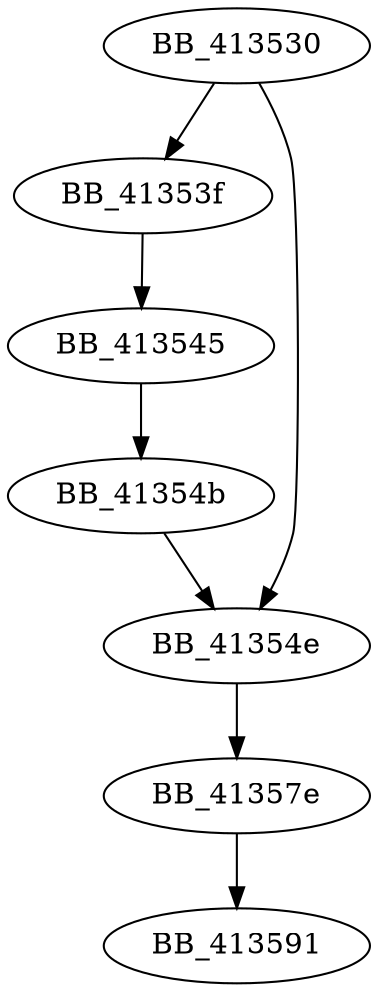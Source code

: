 DiGraph sub_413530{
BB_413530->BB_41353f
BB_413530->BB_41354e
BB_41353f->BB_413545
BB_413545->BB_41354b
BB_41354b->BB_41354e
BB_41354e->BB_41357e
BB_41357e->BB_413591
}
